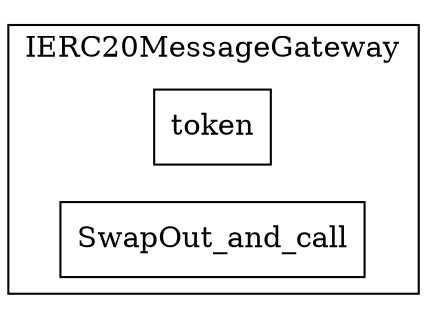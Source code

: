 strict digraph {
rankdir="LR"
node [shape=box]
subgraph cluster_99_IERC20MessageGateway {
label = "IERC20MessageGateway"
"99_token" [label="token"]
"99_SwapOut_and_call" [label="SwapOut_and_call"]
}subgraph cluster_solidity {
label = "[Solidity]"
}
}